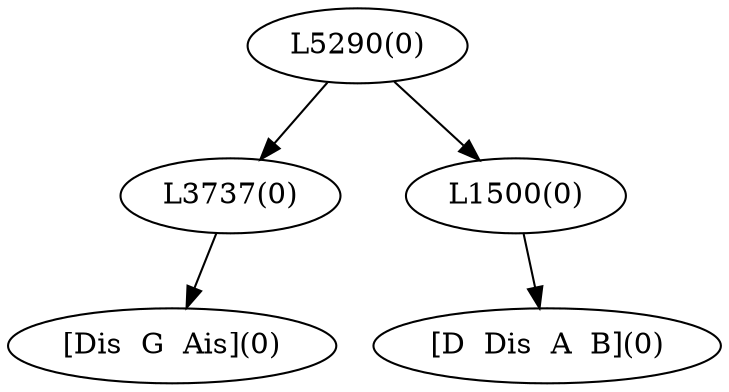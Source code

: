 digraph sample{
"L3737(0)"->"[Dis  G  Ais](0)"
"L1500(0)"->"[D  Dis  A  B](0)"
"L5290(0)"->"L3737(0)"
"L5290(0)"->"L1500(0)"
{rank = min; "L5290(0)"}
{rank = same; "L3737(0)"; "L1500(0)";}
{rank = max; "[D  Dis  A  B](0)"; "[Dis  G  Ais](0)";}
}